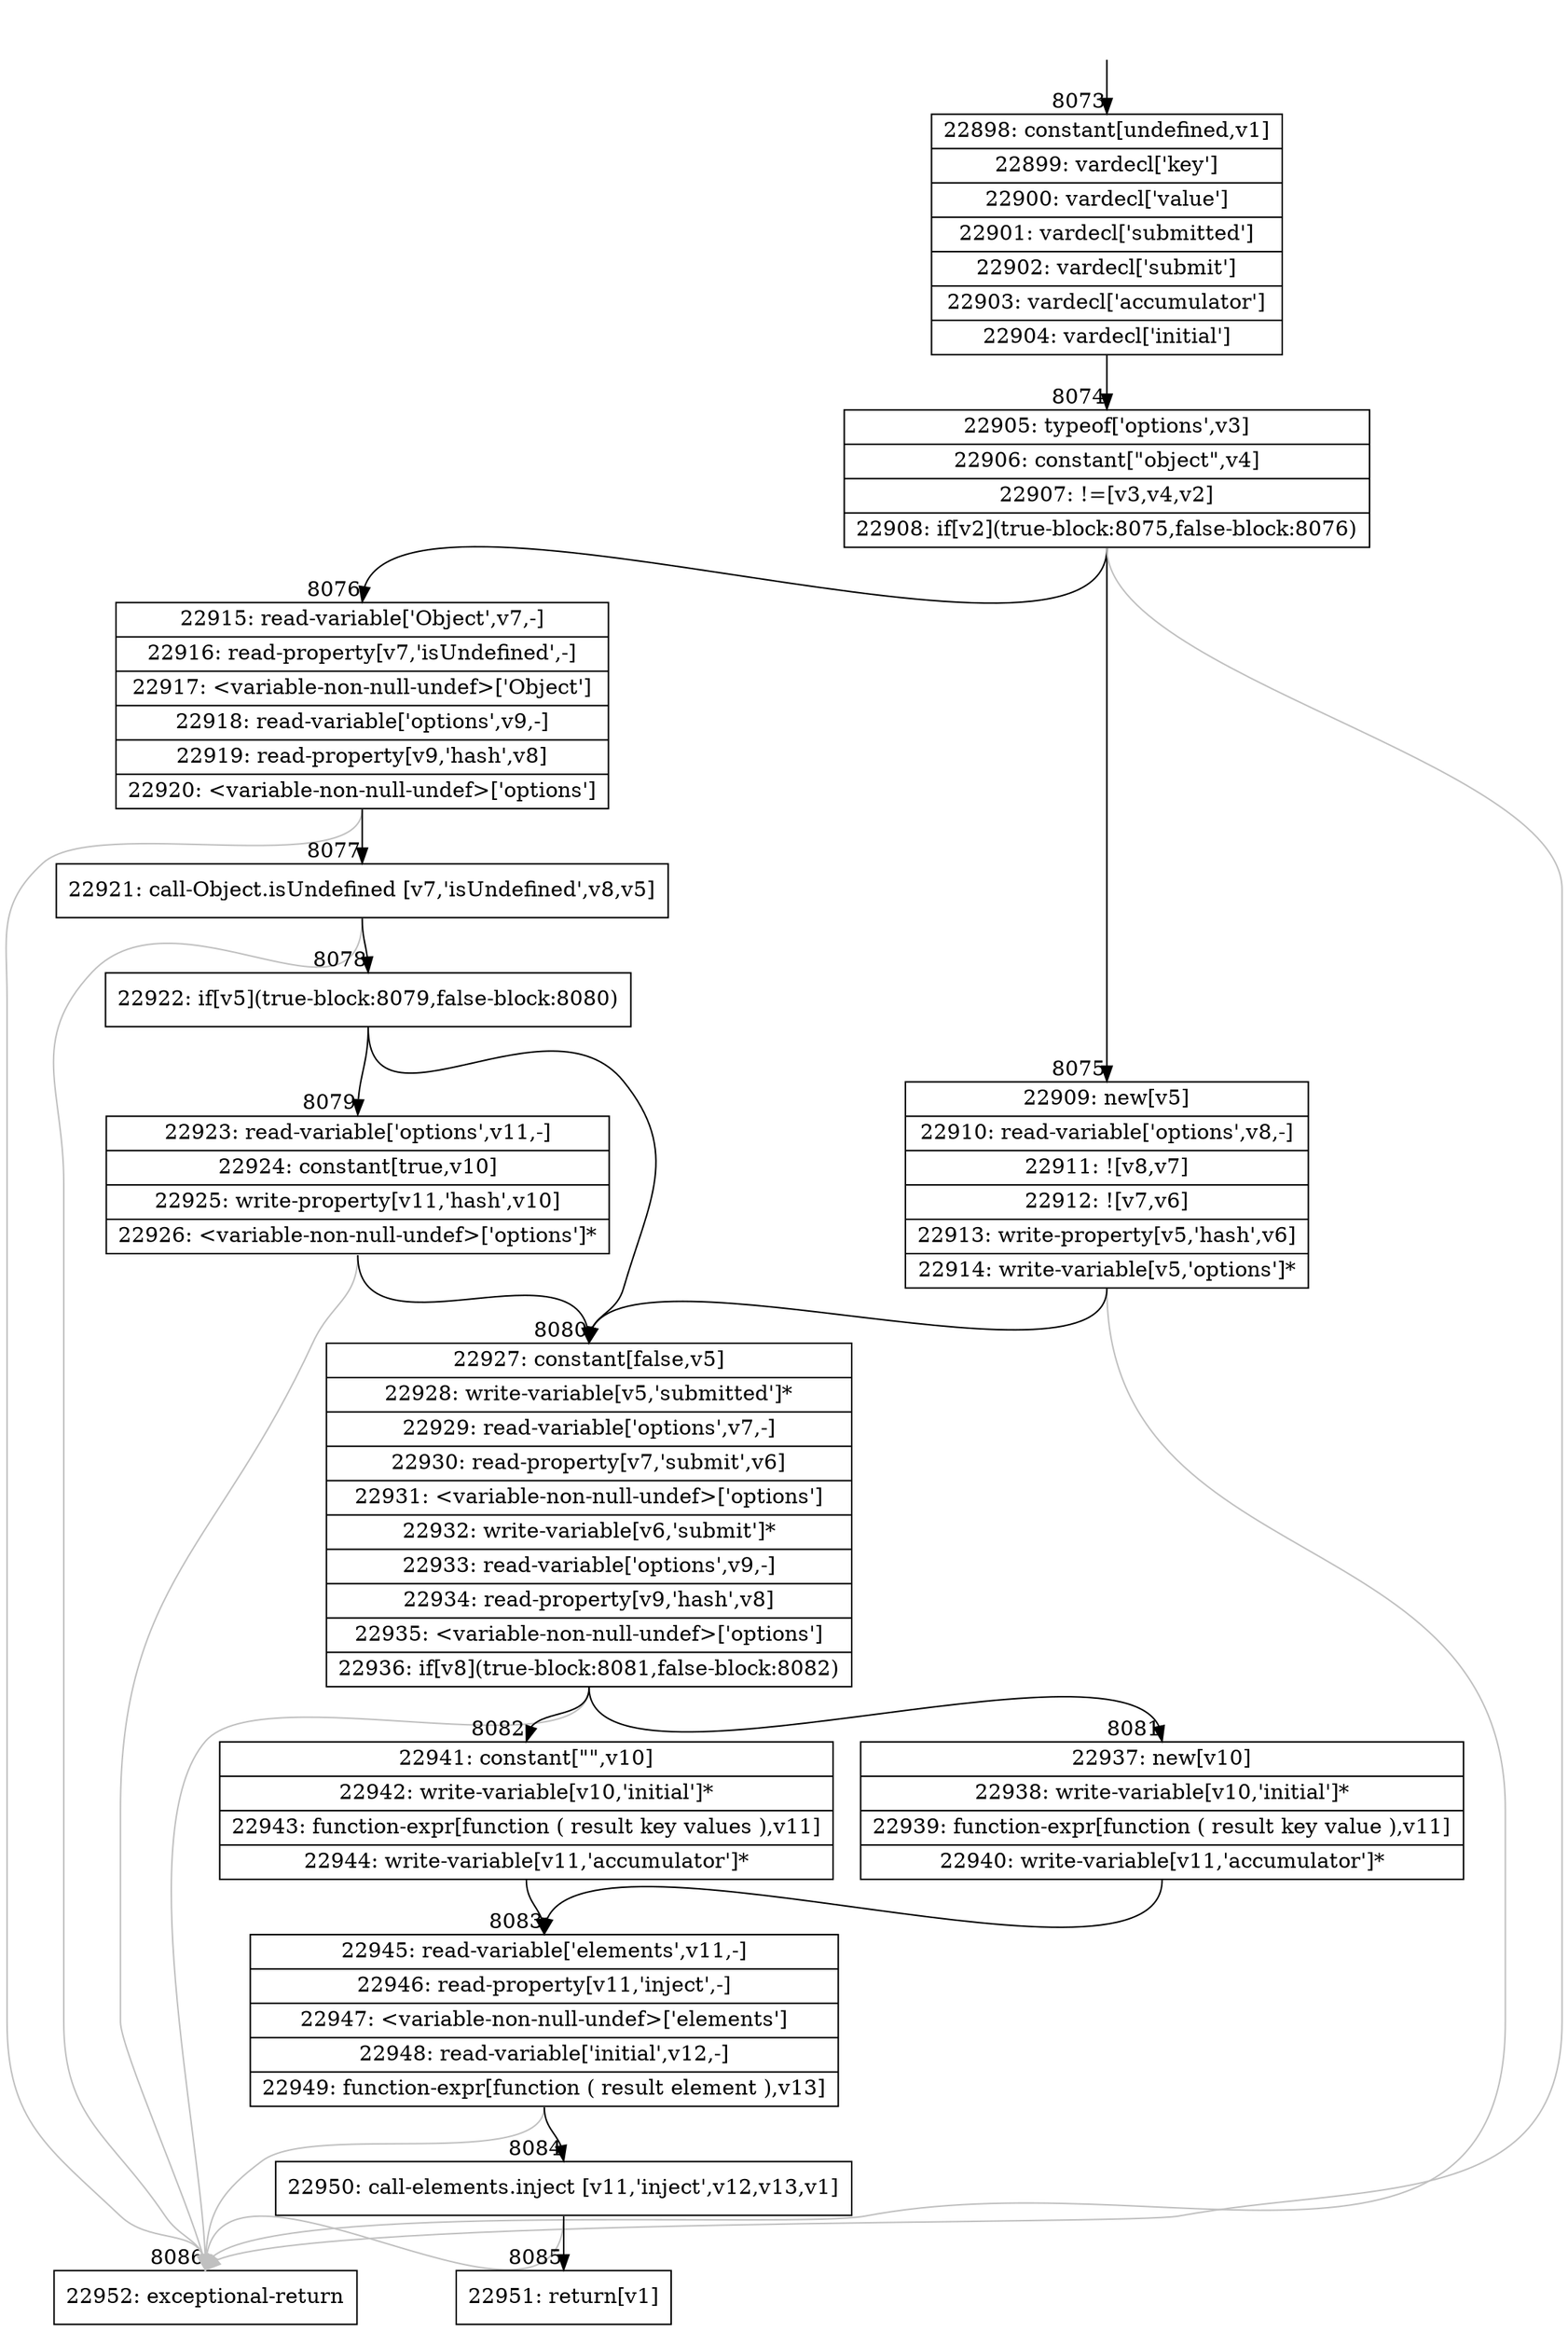digraph {
rankdir="TD"
BB_entry592[shape=none,label=""];
BB_entry592 -> BB8073 [tailport=s, headport=n, headlabel="    8073"]
BB8073 [shape=record label="{22898: constant[undefined,v1]|22899: vardecl['key']|22900: vardecl['value']|22901: vardecl['submitted']|22902: vardecl['submit']|22903: vardecl['accumulator']|22904: vardecl['initial']}" ] 
BB8073 -> BB8074 [tailport=s, headport=n, headlabel="      8074"]
BB8074 [shape=record label="{22905: typeof['options',v3]|22906: constant[\"object\",v4]|22907: !=[v3,v4,v2]|22908: if[v2](true-block:8075,false-block:8076)}" ] 
BB8074 -> BB8075 [tailport=s, headport=n, headlabel="      8075"]
BB8074 -> BB8076 [tailport=s, headport=n, headlabel="      8076"]
BB8074 -> BB8086 [tailport=s, headport=n, color=gray, headlabel="      8086"]
BB8075 [shape=record label="{22909: new[v5]|22910: read-variable['options',v8,-]|22911: ![v8,v7]|22912: ![v7,v6]|22913: write-property[v5,'hash',v6]|22914: write-variable[v5,'options']*}" ] 
BB8075 -> BB8080 [tailport=s, headport=n, headlabel="      8080"]
BB8075 -> BB8086 [tailport=s, headport=n, color=gray]
BB8076 [shape=record label="{22915: read-variable['Object',v7,-]|22916: read-property[v7,'isUndefined',-]|22917: \<variable-non-null-undef\>['Object']|22918: read-variable['options',v9,-]|22919: read-property[v9,'hash',v8]|22920: \<variable-non-null-undef\>['options']}" ] 
BB8076 -> BB8077 [tailport=s, headport=n, headlabel="      8077"]
BB8076 -> BB8086 [tailport=s, headport=n, color=gray]
BB8077 [shape=record label="{22921: call-Object.isUndefined [v7,'isUndefined',v8,v5]}" ] 
BB8077 -> BB8078 [tailport=s, headport=n, headlabel="      8078"]
BB8077 -> BB8086 [tailport=s, headport=n, color=gray]
BB8078 [shape=record label="{22922: if[v5](true-block:8079,false-block:8080)}" ] 
BB8078 -> BB8079 [tailport=s, headport=n, headlabel="      8079"]
BB8078 -> BB8080 [tailport=s, headport=n]
BB8079 [shape=record label="{22923: read-variable['options',v11,-]|22924: constant[true,v10]|22925: write-property[v11,'hash',v10]|22926: \<variable-non-null-undef\>['options']*}" ] 
BB8079 -> BB8080 [tailport=s, headport=n]
BB8079 -> BB8086 [tailport=s, headport=n, color=gray]
BB8080 [shape=record label="{22927: constant[false,v5]|22928: write-variable[v5,'submitted']*|22929: read-variable['options',v7,-]|22930: read-property[v7,'submit',v6]|22931: \<variable-non-null-undef\>['options']|22932: write-variable[v6,'submit']*|22933: read-variable['options',v9,-]|22934: read-property[v9,'hash',v8]|22935: \<variable-non-null-undef\>['options']|22936: if[v8](true-block:8081,false-block:8082)}" ] 
BB8080 -> BB8081 [tailport=s, headport=n, headlabel="      8081"]
BB8080 -> BB8082 [tailport=s, headport=n, headlabel="      8082"]
BB8080 -> BB8086 [tailport=s, headport=n, color=gray]
BB8081 [shape=record label="{22937: new[v10]|22938: write-variable[v10,'initial']*|22939: function-expr[function ( result key value ),v11]|22940: write-variable[v11,'accumulator']*}" ] 
BB8081 -> BB8083 [tailport=s, headport=n, headlabel="      8083"]
BB8082 [shape=record label="{22941: constant[\"\",v10]|22942: write-variable[v10,'initial']*|22943: function-expr[function ( result key values ),v11]|22944: write-variable[v11,'accumulator']*}" ] 
BB8082 -> BB8083 [tailport=s, headport=n]
BB8083 [shape=record label="{22945: read-variable['elements',v11,-]|22946: read-property[v11,'inject',-]|22947: \<variable-non-null-undef\>['elements']|22948: read-variable['initial',v12,-]|22949: function-expr[function ( result element ),v13]}" ] 
BB8083 -> BB8084 [tailport=s, headport=n, headlabel="      8084"]
BB8083 -> BB8086 [tailport=s, headport=n, color=gray]
BB8084 [shape=record label="{22950: call-elements.inject [v11,'inject',v12,v13,v1]}" ] 
BB8084 -> BB8085 [tailport=s, headport=n, headlabel="      8085"]
BB8084 -> BB8086 [tailport=s, headport=n, color=gray]
BB8085 [shape=record label="{22951: return[v1]}" ] 
BB8086 [shape=record label="{22952: exceptional-return}" ] 
//#$~ 6295
}

